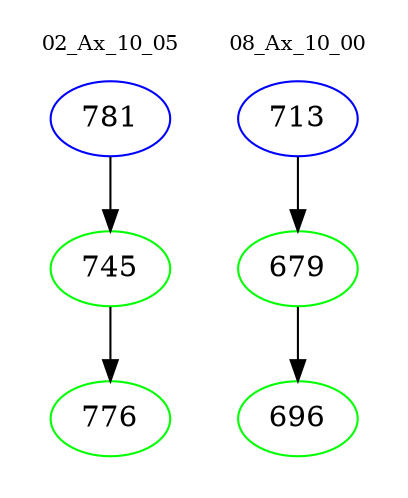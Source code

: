 digraph{
subgraph cluster_0 {
color = white
label = "02_Ax_10_05";
fontsize=10;
T0_781 [label="781", color="blue"]
T0_781 -> T0_745 [color="black"]
T0_745 [label="745", color="green"]
T0_745 -> T0_776 [color="black"]
T0_776 [label="776", color="green"]
}
subgraph cluster_1 {
color = white
label = "08_Ax_10_00";
fontsize=10;
T1_713 [label="713", color="blue"]
T1_713 -> T1_679 [color="black"]
T1_679 [label="679", color="green"]
T1_679 -> T1_696 [color="black"]
T1_696 [label="696", color="green"]
}
}
